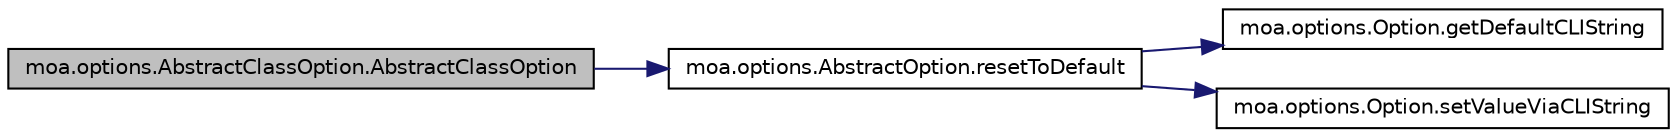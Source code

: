 digraph G
{
  edge [fontname="Helvetica",fontsize="10",labelfontname="Helvetica",labelfontsize="10"];
  node [fontname="Helvetica",fontsize="10",shape=record];
  rankdir=LR;
  Node1 [label="moa.options.AbstractClassOption.AbstractClassOption",height=0.2,width=0.4,color="black", fillcolor="grey75", style="filled" fontcolor="black"];
  Node1 -> Node2 [color="midnightblue",fontsize="10",style="solid",fontname="Helvetica"];
  Node2 [label="moa.options.AbstractOption.resetToDefault",height=0.2,width=0.4,color="black", fillcolor="white", style="filled",URL="$classmoa_1_1options_1_1AbstractOption.html#a8c1589e78757e4b248598611414bc222",tooltip="Resets this option to the default value."];
  Node2 -> Node3 [color="midnightblue",fontsize="10",style="solid",fontname="Helvetica"];
  Node3 [label="moa.options.Option.getDefaultCLIString",height=0.2,width=0.4,color="black", fillcolor="white", style="filled",URL="$interfacemoa_1_1options_1_1Option.html#aeaa666f6191e3470116a374eb2291cbc",tooltip="Gets the Command Line Interface text."];
  Node2 -> Node4 [color="midnightblue",fontsize="10",style="solid",fontname="Helvetica"];
  Node4 [label="moa.options.Option.setValueViaCLIString",height=0.2,width=0.4,color="black", fillcolor="white", style="filled",URL="$interfacemoa_1_1options_1_1Option.html#ac522763e8a93b8236980749dcb0b74bc",tooltip="Sets value of this option via the Command Line Interface text."];
}
